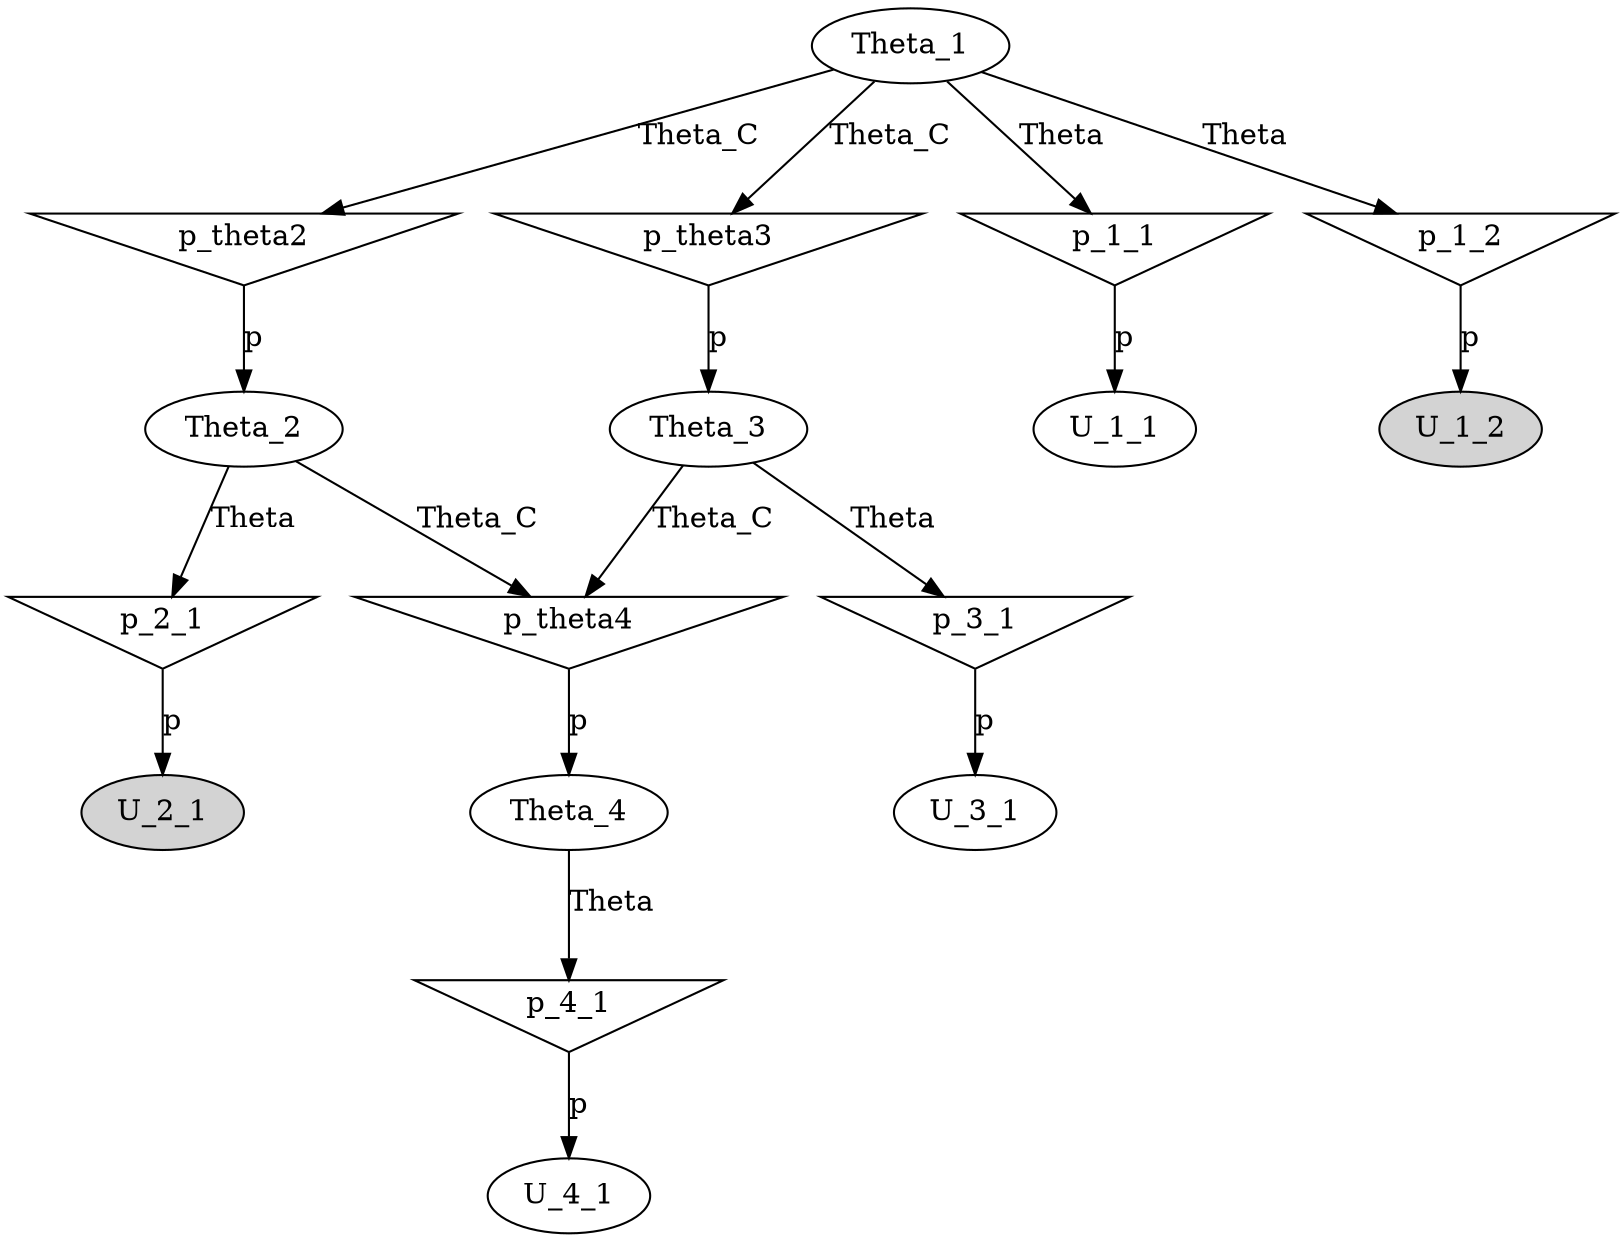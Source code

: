 digraph G {
p_theta4 [shape=invtriangle];
Theta_2;
Theta_2 -> p_theta4  [label=Theta_C];
p_theta2 [shape=invtriangle];
p_theta2 -> Theta_2  [label=p];
Theta_1;
Theta_1 -> p_theta2  [label=Theta_C];
Theta_3;
Theta_3 -> p_theta4  [label=Theta_C];
p_theta3 [shape=invtriangle];
p_theta3 -> Theta_3  [label=p];
Theta_1 -> p_theta3  [label=Theta_C];
U_3_1;
p_3_1 [shape=invtriangle];
p_3_1 -> U_3_1  [label=p];
Theta_3 -> p_3_1  [label=Theta];
U_2_1 [style=filled];
p_2_1 [shape=invtriangle];
p_2_1 -> U_2_1  [label=p];
Theta_2 -> p_2_1  [label=Theta];
p_1_1 [shape=invtriangle];
Theta_1 -> p_1_1  [label=Theta];
p_4_1 [shape=invtriangle];
Theta_4;
Theta_4 -> p_4_1  [label=Theta];
p_theta4 -> Theta_4  [label=p];
p_1_2 [shape=invtriangle];
Theta_1 -> p_1_2  [label=Theta];
U_4_1;
p_4_1 -> U_4_1  [label=p];
U_1_2 [style=filled];
p_1_2 -> U_1_2  [label=p];
U_1_1;
p_1_1 -> U_1_1  [label=p];
}
